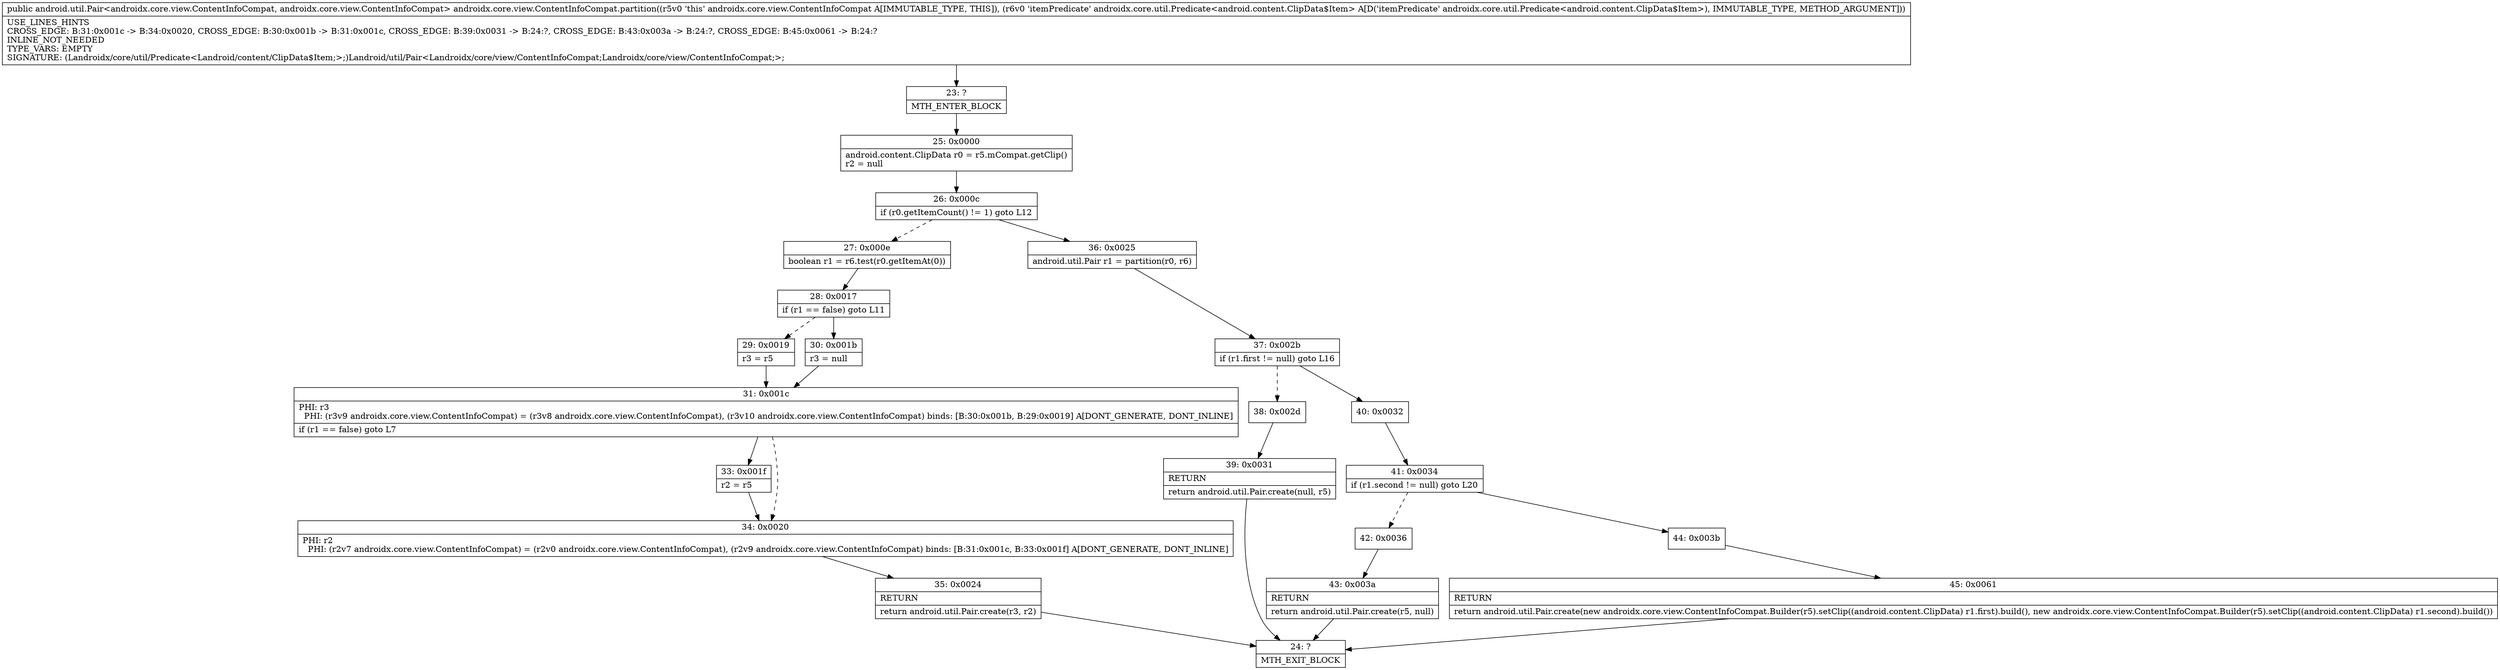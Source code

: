 digraph "CFG forandroidx.core.view.ContentInfoCompat.partition(Landroidx\/core\/util\/Predicate;)Landroid\/util\/Pair;" {
Node_23 [shape=record,label="{23\:\ ?|MTH_ENTER_BLOCK\l}"];
Node_25 [shape=record,label="{25\:\ 0x0000|android.content.ClipData r0 = r5.mCompat.getClip()\lr2 = null\l}"];
Node_26 [shape=record,label="{26\:\ 0x000c|if (r0.getItemCount() != 1) goto L12\l}"];
Node_27 [shape=record,label="{27\:\ 0x000e|boolean r1 = r6.test(r0.getItemAt(0))\l}"];
Node_28 [shape=record,label="{28\:\ 0x0017|if (r1 == false) goto L11\l}"];
Node_29 [shape=record,label="{29\:\ 0x0019|r3 = r5\l}"];
Node_31 [shape=record,label="{31\:\ 0x001c|PHI: r3 \l  PHI: (r3v9 androidx.core.view.ContentInfoCompat) = (r3v8 androidx.core.view.ContentInfoCompat), (r3v10 androidx.core.view.ContentInfoCompat) binds: [B:30:0x001b, B:29:0x0019] A[DONT_GENERATE, DONT_INLINE]\l|if (r1 == false) goto L7\l}"];
Node_33 [shape=record,label="{33\:\ 0x001f|r2 = r5\l}"];
Node_34 [shape=record,label="{34\:\ 0x0020|PHI: r2 \l  PHI: (r2v7 androidx.core.view.ContentInfoCompat) = (r2v0 androidx.core.view.ContentInfoCompat), (r2v9 androidx.core.view.ContentInfoCompat) binds: [B:31:0x001c, B:33:0x001f] A[DONT_GENERATE, DONT_INLINE]\l}"];
Node_35 [shape=record,label="{35\:\ 0x0024|RETURN\l|return android.util.Pair.create(r3, r2)\l}"];
Node_24 [shape=record,label="{24\:\ ?|MTH_EXIT_BLOCK\l}"];
Node_30 [shape=record,label="{30\:\ 0x001b|r3 = null\l}"];
Node_36 [shape=record,label="{36\:\ 0x0025|android.util.Pair r1 = partition(r0, r6)\l}"];
Node_37 [shape=record,label="{37\:\ 0x002b|if (r1.first != null) goto L16\l}"];
Node_38 [shape=record,label="{38\:\ 0x002d}"];
Node_39 [shape=record,label="{39\:\ 0x0031|RETURN\l|return android.util.Pair.create(null, r5)\l}"];
Node_40 [shape=record,label="{40\:\ 0x0032}"];
Node_41 [shape=record,label="{41\:\ 0x0034|if (r1.second != null) goto L20\l}"];
Node_42 [shape=record,label="{42\:\ 0x0036}"];
Node_43 [shape=record,label="{43\:\ 0x003a|RETURN\l|return android.util.Pair.create(r5, null)\l}"];
Node_44 [shape=record,label="{44\:\ 0x003b}"];
Node_45 [shape=record,label="{45\:\ 0x0061|RETURN\l|return android.util.Pair.create(new androidx.core.view.ContentInfoCompat.Builder(r5).setClip((android.content.ClipData) r1.first).build(), new androidx.core.view.ContentInfoCompat.Builder(r5).setClip((android.content.ClipData) r1.second).build())\l}"];
MethodNode[shape=record,label="{public android.util.Pair\<androidx.core.view.ContentInfoCompat, androidx.core.view.ContentInfoCompat\> androidx.core.view.ContentInfoCompat.partition((r5v0 'this' androidx.core.view.ContentInfoCompat A[IMMUTABLE_TYPE, THIS]), (r6v0 'itemPredicate' androidx.core.util.Predicate\<android.content.ClipData$Item\> A[D('itemPredicate' androidx.core.util.Predicate\<android.content.ClipData$Item\>), IMMUTABLE_TYPE, METHOD_ARGUMENT]))  | USE_LINES_HINTS\lCROSS_EDGE: B:31:0x001c \-\> B:34:0x0020, CROSS_EDGE: B:30:0x001b \-\> B:31:0x001c, CROSS_EDGE: B:39:0x0031 \-\> B:24:?, CROSS_EDGE: B:43:0x003a \-\> B:24:?, CROSS_EDGE: B:45:0x0061 \-\> B:24:?\lINLINE_NOT_NEEDED\lTYPE_VARS: EMPTY\lSIGNATURE: (Landroidx\/core\/util\/Predicate\<Landroid\/content\/ClipData$Item;\>;)Landroid\/util\/Pair\<Landroidx\/core\/view\/ContentInfoCompat;Landroidx\/core\/view\/ContentInfoCompat;\>;\l}"];
MethodNode -> Node_23;Node_23 -> Node_25;
Node_25 -> Node_26;
Node_26 -> Node_27[style=dashed];
Node_26 -> Node_36;
Node_27 -> Node_28;
Node_28 -> Node_29[style=dashed];
Node_28 -> Node_30;
Node_29 -> Node_31;
Node_31 -> Node_33;
Node_31 -> Node_34[style=dashed];
Node_33 -> Node_34;
Node_34 -> Node_35;
Node_35 -> Node_24;
Node_30 -> Node_31;
Node_36 -> Node_37;
Node_37 -> Node_38[style=dashed];
Node_37 -> Node_40;
Node_38 -> Node_39;
Node_39 -> Node_24;
Node_40 -> Node_41;
Node_41 -> Node_42[style=dashed];
Node_41 -> Node_44;
Node_42 -> Node_43;
Node_43 -> Node_24;
Node_44 -> Node_45;
Node_45 -> Node_24;
}

